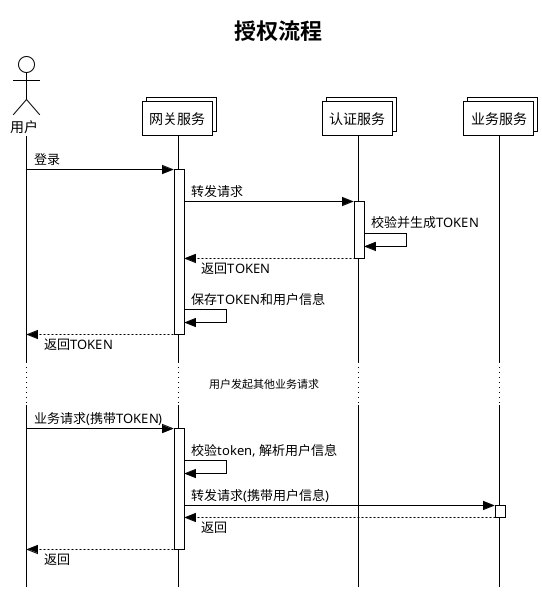 @startuml
' 标题
title 授权流程

' 配置信息
'让返回的消息展示在箭头的下面
skinparam responseMessageBelowArrow true
' 隐藏底部
hide footbox
' 主题
!theme plain
' 三角箭头
skinparam style strictuml

' 定义实体
actor 用户 as user
collections 网关服务 as gateway
collections 认证服务 as auth
collections 业务服务 as business

user -> gateway ++ : 登录
    gateway -> auth ++: 转发请求
        auth -> auth  : 校验并生成TOKEN
    gateway <-- auth -- : 返回TOKEN

    gateway -> gateway : 保存TOKEN和用户信息

user <-- gateway -- : 返回TOKEN

... 用户发起其他业务请求 ...

user -> gateway ++ : 业务请求(携带TOKEN)
    gateway -> gateway : 校验token, 解析用户信息
        gateway -> business ++ : 转发请求(携带用户信息)
        gateway <-- business -- : 返回
user <-- gateway -- : 返回

@enduml
